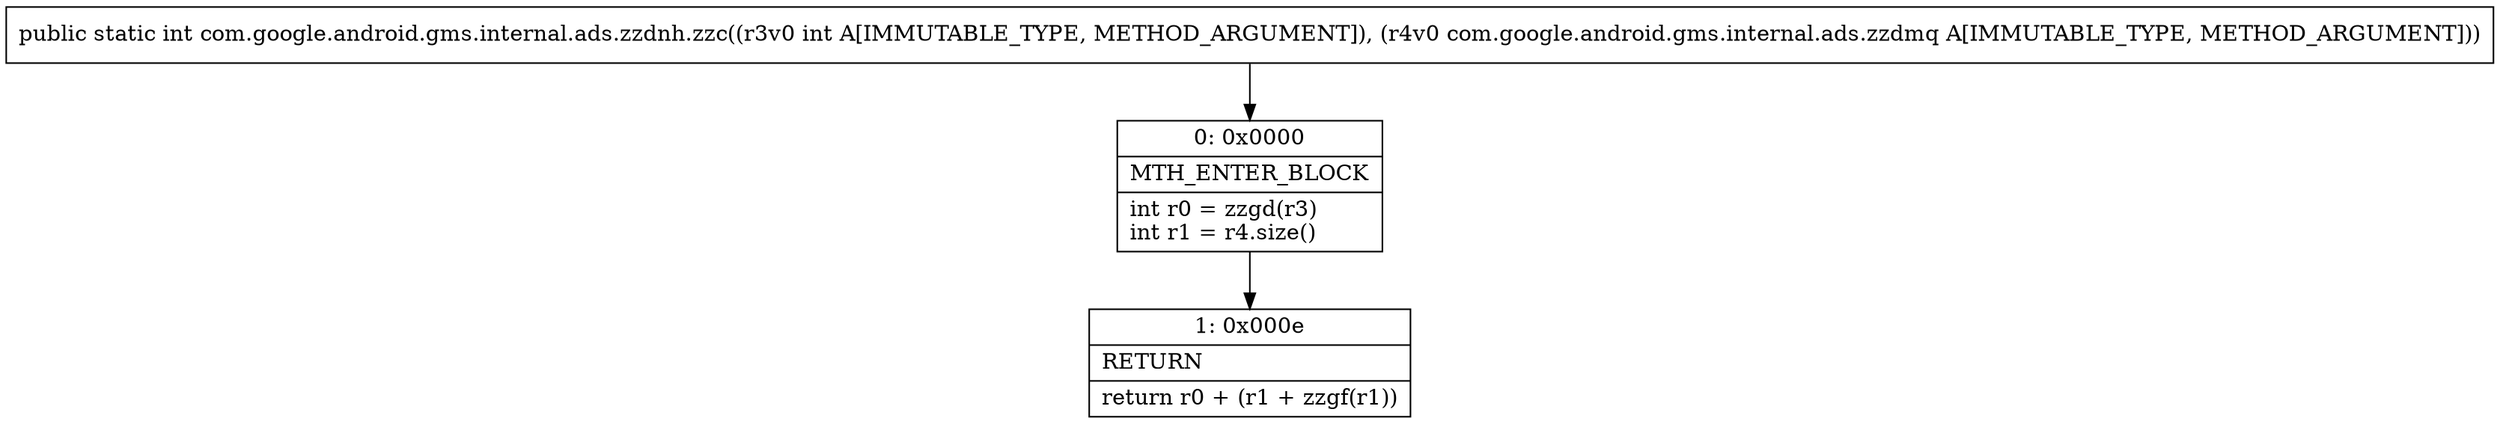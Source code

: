 digraph "CFG forcom.google.android.gms.internal.ads.zzdnh.zzc(ILcom\/google\/android\/gms\/internal\/ads\/zzdmq;)I" {
Node_0 [shape=record,label="{0\:\ 0x0000|MTH_ENTER_BLOCK\l|int r0 = zzgd(r3)\lint r1 = r4.size()\l}"];
Node_1 [shape=record,label="{1\:\ 0x000e|RETURN\l|return r0 + (r1 + zzgf(r1))\l}"];
MethodNode[shape=record,label="{public static int com.google.android.gms.internal.ads.zzdnh.zzc((r3v0 int A[IMMUTABLE_TYPE, METHOD_ARGUMENT]), (r4v0 com.google.android.gms.internal.ads.zzdmq A[IMMUTABLE_TYPE, METHOD_ARGUMENT])) }"];
MethodNode -> Node_0;
Node_0 -> Node_1;
}

